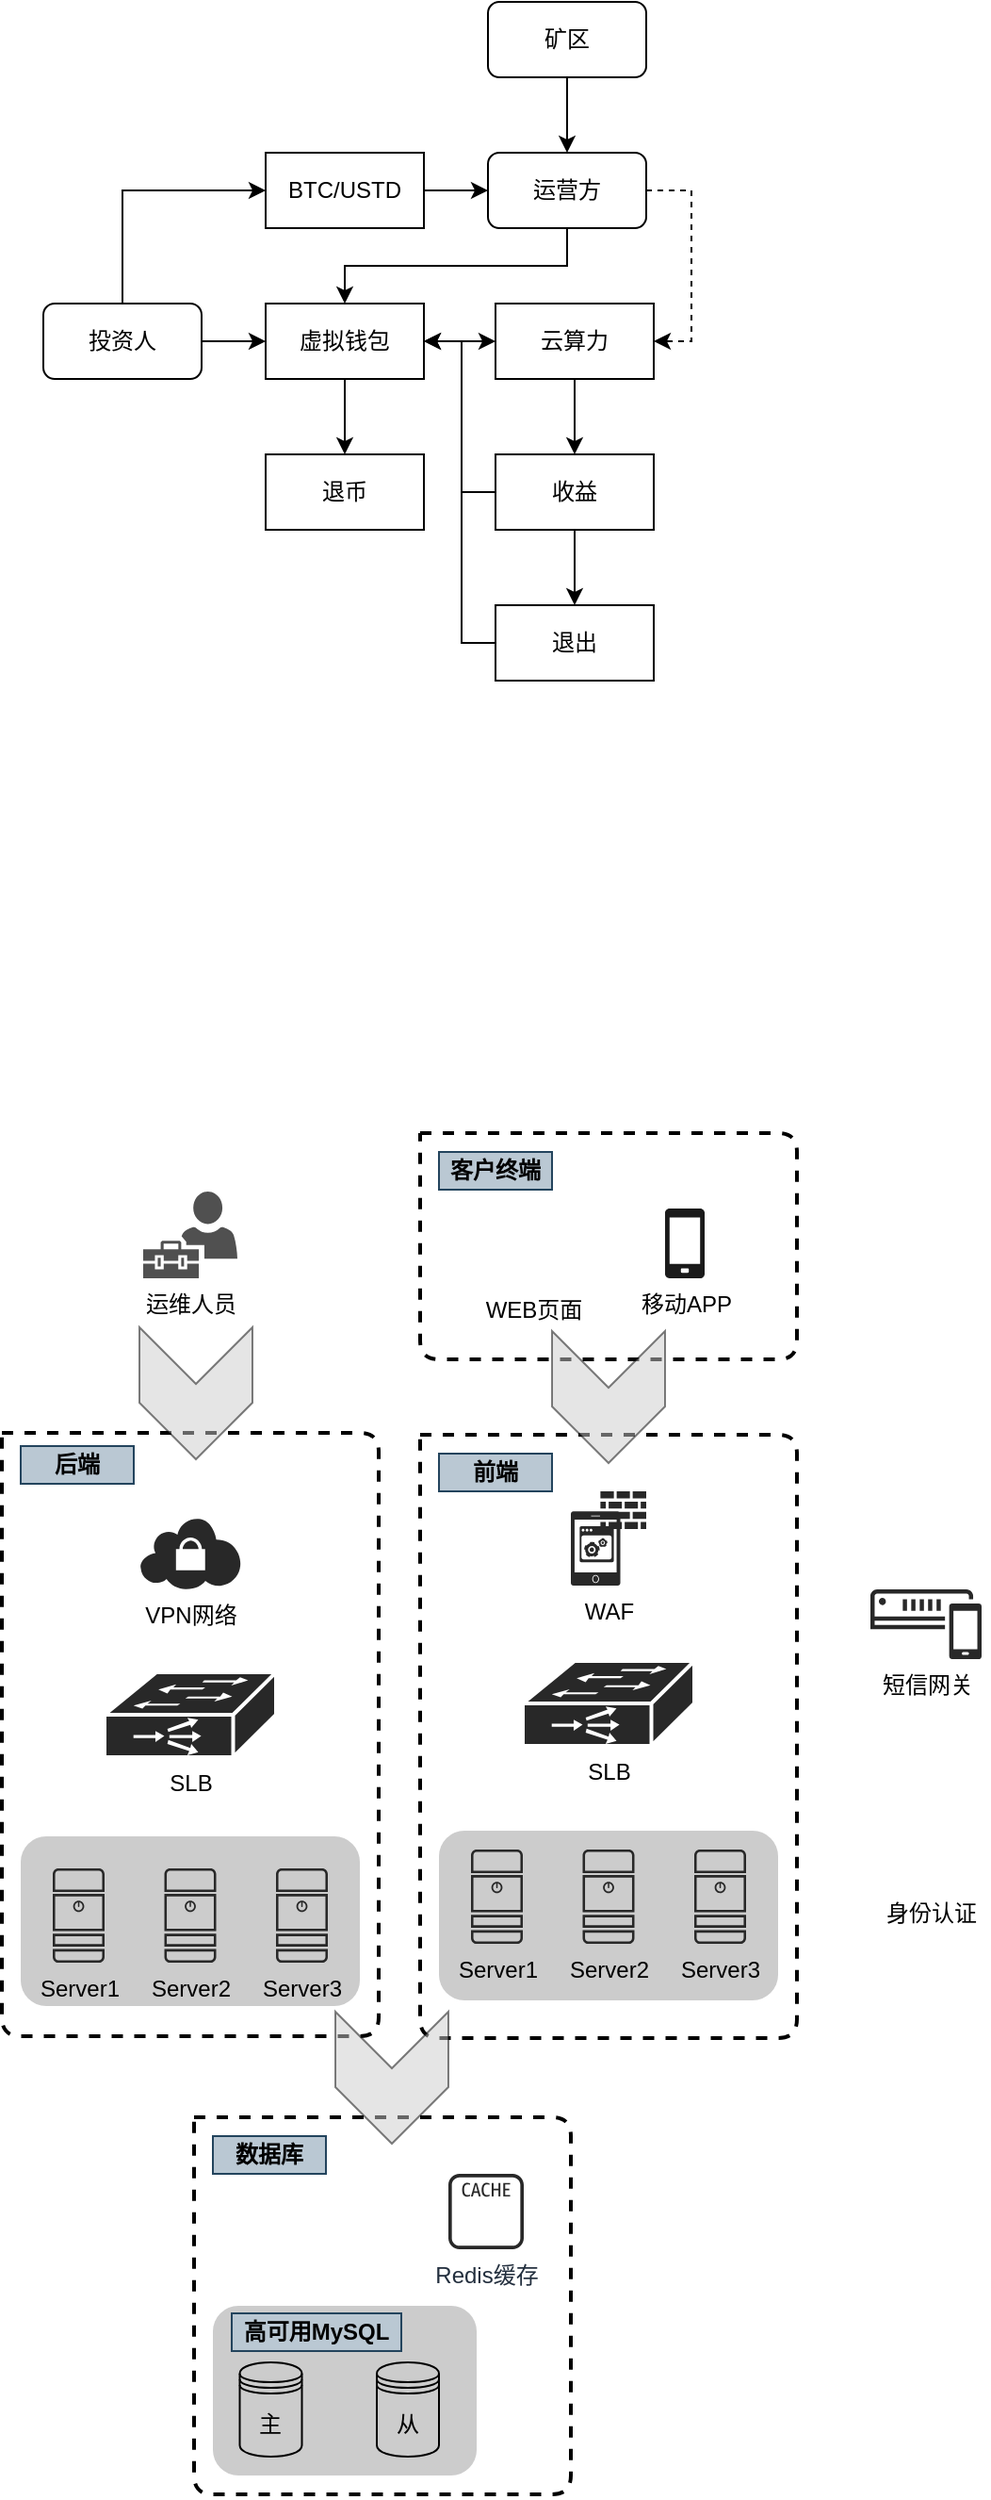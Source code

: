 <mxfile version="13.4.8" type="github">
  <diagram id="Evo9VvHP7VUjuqkq6gIX" name="Page-1">
    <mxGraphModel dx="981" dy="1326" grid="1" gridSize="10" guides="1" tooltips="1" connect="1" arrows="1" fold="1" page="0" pageScale="1" pageWidth="827" pageHeight="1169" math="0" shadow="0">
      <root>
        <mxCell id="0" />
        <mxCell id="1" parent="0" />
        <mxCell id="Z8GrqbCu6CrSlu00cr9A-26" value="" style="rounded=1;whiteSpace=wrap;html=1;fillColor=#CCCCCC;strokeColor=none;" parent="1" vertex="1">
          <mxGeometry x="250" y="490" width="180" height="90" as="geometry" />
        </mxCell>
        <mxCell id="Z8GrqbCu6CrSlu00cr9A-23" value="" style="rounded=1;whiteSpace=wrap;html=1;strokeColor=none;fillColor=#CCCCCC;" parent="1" vertex="1">
          <mxGeometry x="130" y="742" width="140" height="90" as="geometry" />
        </mxCell>
        <mxCell id="Z8GrqbCu6CrSlu00cr9A-2" value="WEB页面" style="shape=image;html=1;verticalAlign=top;verticalLabelPosition=bottom;labelBackgroundColor=#ffffff;imageAspect=0;aspect=fixed;image=https://cdn1.iconfinder.com/data/icons/amenities-outline-ii/48/_computer-128.png" parent="1" vertex="1">
          <mxGeometry x="280" y="160" width="40" height="40" as="geometry" />
        </mxCell>
        <mxCell id="Z8GrqbCu6CrSlu00cr9A-3" value="移动APP" style="pointerEvents=1;shadow=0;dashed=0;html=1;strokeColor=none;labelPosition=center;verticalLabelPosition=bottom;verticalAlign=top;outlineConnect=0;align=center;shape=mxgraph.office.devices.cell_phone_generic;fillColor=#1A1A1A;" parent="1" vertex="1">
          <mxGeometry x="370" y="160" width="21" height="37" as="geometry" />
        </mxCell>
        <mxCell id="Z8GrqbCu6CrSlu00cr9A-4" value="" style="endArrow=none;dashed=1;html=1;strokeWidth=2;" parent="1" edge="1">
          <mxGeometry width="50" height="50" relative="1" as="geometry">
            <mxPoint x="240" y="120" as="sourcePoint" />
            <mxPoint x="240" y="120" as="targetPoint" />
            <Array as="points">
              <mxPoint x="440" y="120" />
              <mxPoint x="440" y="240" />
              <mxPoint x="240" y="240" />
            </Array>
          </mxGeometry>
        </mxCell>
        <mxCell id="Z8GrqbCu6CrSlu00cr9A-5" value="客户终端" style="text;html=1;strokeColor=#23445d;fillColor=#bac8d3;align=center;verticalAlign=middle;whiteSpace=wrap;rounded=0;fontStyle=1" parent="1" vertex="1">
          <mxGeometry x="250" y="130" width="60" height="20" as="geometry" />
        </mxCell>
        <mxCell id="Z8GrqbCu6CrSlu00cr9A-6" value="" style="endArrow=none;dashed=1;html=1;strokeWidth=2;" parent="1" edge="1">
          <mxGeometry width="50" height="50" relative="1" as="geometry">
            <mxPoint x="240" y="280" as="sourcePoint" />
            <mxPoint x="240" y="280" as="targetPoint" />
            <Array as="points">
              <mxPoint x="440" y="280" />
              <mxPoint x="440" y="600" />
              <mxPoint x="240" y="600" />
            </Array>
          </mxGeometry>
        </mxCell>
        <mxCell id="Z8GrqbCu6CrSlu00cr9A-7" value="WAF" style="verticalLabelPosition=bottom;html=1;fillColor=#282828;strokeColor=none;verticalAlign=top;pointerEvents=1;align=center;shape=mxgraph.cisco_safe.security_icons.waf;" parent="1" vertex="1">
          <mxGeometry x="320" y="310" width="40" height="50" as="geometry" />
        </mxCell>
        <mxCell id="Z8GrqbCu6CrSlu00cr9A-10" value="" style="html=1;shadow=0;dashed=0;align=center;verticalAlign=middle;shape=mxgraph.arrows2.arrow;dy=0;dx=30;notch=30;rotation=90;fillColor=#CCCCCC;opacity=50;" parent="1" vertex="1">
          <mxGeometry x="305" y="230" width="70" height="60" as="geometry" />
        </mxCell>
        <mxCell id="Z8GrqbCu6CrSlu00cr9A-11" value="SLB" style="shape=mxgraph.cisco.misc.ios_slb;html=1;dashed=0;strokeColor=#ffffff;strokeWidth=2;verticalLabelPosition=bottom;verticalAlign=top;fillColor=#282828;" parent="1" vertex="1">
          <mxGeometry x="294.5" y="400" width="91" height="45" as="geometry" />
        </mxCell>
        <mxCell id="Z8GrqbCu6CrSlu00cr9A-12" value="Server1" style="points=[[0.015,0.015,0],[0.985,0.015,0],[0.985,0.985,0],[0.015,0.985,0],[0.25,0,0],[0.5,0,0],[0.75,0,0],[1,0.25,0],[1,0.5,0],[1,0.75,0],[0.75,1,0],[0.5,1,0],[0.25,1,0],[0,0.75,0],[0,0.5,0],[0,0.25,0]];verticalLabelPosition=bottom;html=1;verticalAlign=top;aspect=fixed;align=center;pointerEvents=1;shape=mxgraph.cisco19.server;strokeColor=none;fillColor=#282828;" parent="1" vertex="1">
          <mxGeometry x="267" y="500" width="27.5" height="50" as="geometry" />
        </mxCell>
        <mxCell id="Z8GrqbCu6CrSlu00cr9A-13" value="Server2" style="points=[[0.015,0.015,0],[0.985,0.015,0],[0.985,0.985,0],[0.015,0.985,0],[0.25,0,0],[0.5,0,0],[0.75,0,0],[1,0.25,0],[1,0.5,0],[1,0.75,0],[0.75,1,0],[0.5,1,0],[0.25,1,0],[0,0.75,0],[0,0.5,0],[0,0.25,0]];verticalLabelPosition=bottom;html=1;verticalAlign=top;aspect=fixed;align=center;pointerEvents=1;shape=mxgraph.cisco19.server;strokeColor=none;fillColor=#282828;" parent="1" vertex="1">
          <mxGeometry x="326.25" y="500" width="27.5" height="50" as="geometry" />
        </mxCell>
        <mxCell id="Z8GrqbCu6CrSlu00cr9A-14" value="Server3" style="points=[[0.015,0.015,0],[0.985,0.015,0],[0.985,0.985,0],[0.015,0.985,0],[0.25,0,0],[0.5,0,0],[0.75,0,0],[1,0.25,0],[1,0.5,0],[1,0.75,0],[0.75,1,0],[0.5,1,0],[0.25,1,0],[0,0.75,0],[0,0.5,0],[0,0.25,0]];verticalLabelPosition=bottom;html=1;verticalAlign=top;aspect=fixed;align=center;pointerEvents=1;shape=mxgraph.cisco19.server;strokeColor=none;fillColor=#282828;" parent="1" vertex="1">
          <mxGeometry x="385.5" y="500" width="27.5" height="50" as="geometry" />
        </mxCell>
        <mxCell id="Z8GrqbCu6CrSlu00cr9A-15" value="前端" style="text;html=1;strokeColor=#23445d;fillColor=#bac8d3;align=center;verticalAlign=middle;whiteSpace=wrap;rounded=0;fontStyle=1" parent="1" vertex="1">
          <mxGeometry x="250" y="290" width="60" height="20" as="geometry" />
        </mxCell>
        <mxCell id="Z8GrqbCu6CrSlu00cr9A-16" value="" style="endArrow=none;dashed=1;html=1;strokeWidth=2;" parent="1" edge="1">
          <mxGeometry width="50" height="50" relative="1" as="geometry">
            <mxPoint x="120" y="642" as="sourcePoint" />
            <mxPoint x="120" y="642" as="targetPoint" />
            <Array as="points">
              <mxPoint x="320" y="642" />
              <mxPoint x="320" y="842" />
              <mxPoint x="120" y="842" />
            </Array>
          </mxGeometry>
        </mxCell>
        <mxCell id="Z8GrqbCu6CrSlu00cr9A-17" value="数据库" style="text;html=1;strokeColor=#23445d;fillColor=#bac8d3;align=center;verticalAlign=middle;whiteSpace=wrap;rounded=0;fontStyle=1" parent="1" vertex="1">
          <mxGeometry x="130" y="652" width="60" height="20" as="geometry" />
        </mxCell>
        <mxCell id="Z8GrqbCu6CrSlu00cr9A-18" value="Redis缓存" style="outlineConnect=0;fontColor=#232F3E;gradientColor=none;strokeColor=none;dashed=0;verticalLabelPosition=bottom;verticalAlign=top;align=center;html=1;fontSize=12;fontStyle=0;aspect=fixed;pointerEvents=1;shape=mxgraph.aws4.cache_node;fillColor=#282828;" parent="1" vertex="1">
          <mxGeometry x="255" y="672" width="40" height="40" as="geometry" />
        </mxCell>
        <mxCell id="Z8GrqbCu6CrSlu00cr9A-20" value="主" style="shape=datastore;whiteSpace=wrap;html=1;fillColor=none;" parent="1" vertex="1">
          <mxGeometry x="144.25" y="772" width="33" height="50" as="geometry" />
        </mxCell>
        <mxCell id="Z8GrqbCu6CrSlu00cr9A-21" value="从" style="shape=datastore;whiteSpace=wrap;html=1;fillColor=none;" parent="1" vertex="1">
          <mxGeometry x="217" y="772" width="33" height="50" as="geometry" />
        </mxCell>
        <mxCell id="Z8GrqbCu6CrSlu00cr9A-24" value="高可用MySQL" style="text;html=1;strokeColor=#23445d;fillColor=#bac8d3;align=center;verticalAlign=middle;whiteSpace=wrap;rounded=0;fontStyle=1" parent="1" vertex="1">
          <mxGeometry x="140" y="746" width="90" height="20" as="geometry" />
        </mxCell>
        <mxCell id="Z8GrqbCu6CrSlu00cr9A-27" value="" style="endArrow=none;dashed=1;html=1;strokeWidth=2;" parent="1" edge="1">
          <mxGeometry width="50" height="50" relative="1" as="geometry">
            <mxPoint x="18" y="279" as="sourcePoint" />
            <mxPoint x="18" y="279" as="targetPoint" />
            <Array as="points">
              <mxPoint x="218" y="279" />
              <mxPoint x="218" y="599" />
              <mxPoint x="18" y="599" />
            </Array>
          </mxGeometry>
        </mxCell>
        <mxCell id="Z8GrqbCu6CrSlu00cr9A-28" value="后端" style="text;html=1;strokeColor=#23445d;fillColor=#bac8d3;align=center;verticalAlign=middle;whiteSpace=wrap;rounded=0;fontStyle=1" parent="1" vertex="1">
          <mxGeometry x="28" y="286" width="60" height="20" as="geometry" />
        </mxCell>
        <mxCell id="Z8GrqbCu6CrSlu00cr9A-29" value="运维人员" style="pointerEvents=1;shadow=0;dashed=0;html=1;strokeColor=none;labelPosition=center;verticalLabelPosition=bottom;verticalAlign=top;align=center;fillColor=#505050;shape=mxgraph.mscae.intune.user_management" parent="1" vertex="1">
          <mxGeometry x="93" y="151" width="50" height="46" as="geometry" />
        </mxCell>
        <mxCell id="Z8GrqbCu6CrSlu00cr9A-37" value="VPN网络" style="shadow=0;dashed=0;html=1;strokeColor=none;labelPosition=center;verticalLabelPosition=bottom;verticalAlign=top;align=center;outlineConnect=0;shape=mxgraph.veeam.vpn;fillColor=#282828;" parent="1" vertex="1">
          <mxGeometry x="91" y="324" width="54" height="38" as="geometry" />
        </mxCell>
        <mxCell id="Z8GrqbCu6CrSlu00cr9A-38" value="SLB" style="shape=mxgraph.cisco.misc.ios_slb;html=1;dashed=0;strokeColor=#ffffff;strokeWidth=2;verticalLabelPosition=bottom;verticalAlign=top;fillColor=#282828;" parent="1" vertex="1">
          <mxGeometry x="72.5" y="406" width="91" height="45" as="geometry" />
        </mxCell>
        <mxCell id="Z8GrqbCu6CrSlu00cr9A-39" value="" style="rounded=1;whiteSpace=wrap;html=1;fillColor=#CCCCCC;strokeColor=none;" parent="1" vertex="1">
          <mxGeometry x="28" y="493" width="180" height="90" as="geometry" />
        </mxCell>
        <mxCell id="Z8GrqbCu6CrSlu00cr9A-41" value="Server1" style="points=[[0.015,0.015,0],[0.985,0.015,0],[0.985,0.985,0],[0.015,0.985,0],[0.25,0,0],[0.5,0,0],[0.75,0,0],[1,0.25,0],[1,0.5,0],[1,0.75,0],[0.75,1,0],[0.5,1,0],[0.25,1,0],[0,0.75,0],[0,0.5,0],[0,0.25,0]];verticalLabelPosition=bottom;html=1;verticalAlign=top;aspect=fixed;align=center;pointerEvents=1;shape=mxgraph.cisco19.server;strokeColor=none;fillColor=#282828;" parent="1" vertex="1">
          <mxGeometry x="45" y="510" width="27.5" height="50" as="geometry" />
        </mxCell>
        <mxCell id="Z8GrqbCu6CrSlu00cr9A-42" value="Server2" style="points=[[0.015,0.015,0],[0.985,0.015,0],[0.985,0.985,0],[0.015,0.985,0],[0.25,0,0],[0.5,0,0],[0.75,0,0],[1,0.25,0],[1,0.5,0],[1,0.75,0],[0.75,1,0],[0.5,1,0],[0.25,1,0],[0,0.75,0],[0,0.5,0],[0,0.25,0]];verticalLabelPosition=bottom;html=1;verticalAlign=top;aspect=fixed;align=center;pointerEvents=1;shape=mxgraph.cisco19.server;strokeColor=none;fillColor=#282828;" parent="1" vertex="1">
          <mxGeometry x="104.25" y="510" width="27.5" height="50" as="geometry" />
        </mxCell>
        <mxCell id="Z8GrqbCu6CrSlu00cr9A-43" value="Server3" style="points=[[0.015,0.015,0],[0.985,0.015,0],[0.985,0.985,0],[0.015,0.985,0],[0.25,0,0],[0.5,0,0],[0.75,0,0],[1,0.25,0],[1,0.5,0],[1,0.75,0],[0.75,1,0],[0.5,1,0],[0.25,1,0],[0,0.75,0],[0,0.5,0],[0,0.25,0]];verticalLabelPosition=bottom;html=1;verticalAlign=top;aspect=fixed;align=center;pointerEvents=1;shape=mxgraph.cisco19.server;strokeColor=none;fillColor=#282828;" parent="1" vertex="1">
          <mxGeometry x="163.5" y="510" width="27.5" height="50" as="geometry" />
        </mxCell>
        <mxCell id="Z8GrqbCu6CrSlu00cr9A-44" value="" style="html=1;shadow=0;dashed=0;align=center;verticalAlign=middle;shape=mxgraph.arrows2.arrow;dy=0;dx=30;notch=30;rotation=90;fillColor=#CCCCCC;opacity=50;" parent="1" vertex="1">
          <mxGeometry x="86" y="228" width="70" height="60" as="geometry" />
        </mxCell>
        <mxCell id="Z8GrqbCu6CrSlu00cr9A-45" value="" style="html=1;shadow=0;dashed=0;align=center;verticalAlign=middle;shape=mxgraph.arrows2.arrow;dy=0;dx=30;notch=30;rotation=90;fillColor=#CCCCCC;opacity=50;" parent="1" vertex="1">
          <mxGeometry x="190" y="591" width="70" height="60" as="geometry" />
        </mxCell>
        <mxCell id="Z8GrqbCu6CrSlu00cr9A-46" value="短信网关" style="pointerEvents=1;shadow=0;dashed=0;html=1;strokeColor=none;labelPosition=center;verticalLabelPosition=bottom;verticalAlign=top;outlineConnect=0;align=center;shape=mxgraph.office.communications.sms_gateway;fillColor=#282828;" parent="1" vertex="1">
          <mxGeometry x="479" y="362" width="59" height="37" as="geometry" />
        </mxCell>
        <mxCell id="Z8GrqbCu6CrSlu00cr9A-48" value="身份认证" style="shape=image;html=1;verticalAlign=top;verticalLabelPosition=bottom;labelBackgroundColor=#ffffff;imageAspect=0;aspect=fixed;image=https://cdn2.iconfinder.com/data/icons/essential-web-4/50/contact-person-id-identity-badge-128.png;fillColor=#282828;" parent="1" vertex="1">
          <mxGeometry x="479" y="457" width="63" height="63" as="geometry" />
        </mxCell>
        <mxCell id="uj9Z7__f6-0-kD6uM8BS-3" style="edgeStyle=orthogonalEdgeStyle;rounded=0;orthogonalLoop=1;jettySize=auto;html=1;exitX=0.5;exitY=0;exitDx=0;exitDy=0;entryX=0;entryY=0.5;entryDx=0;entryDy=0;" edge="1" parent="1" source="uj9Z7__f6-0-kD6uM8BS-1" target="uj9Z7__f6-0-kD6uM8BS-2">
          <mxGeometry relative="1" as="geometry" />
        </mxCell>
        <mxCell id="uj9Z7__f6-0-kD6uM8BS-10" style="edgeStyle=orthogonalEdgeStyle;rounded=0;orthogonalLoop=1;jettySize=auto;html=1;exitX=1;exitY=0.5;exitDx=0;exitDy=0;" edge="1" parent="1" source="uj9Z7__f6-0-kD6uM8BS-1" target="uj9Z7__f6-0-kD6uM8BS-8">
          <mxGeometry relative="1" as="geometry" />
        </mxCell>
        <mxCell id="uj9Z7__f6-0-kD6uM8BS-1" value="投资人" style="rounded=1;whiteSpace=wrap;html=1;" vertex="1" parent="1">
          <mxGeometry x="40" y="-320" width="84" height="40" as="geometry" />
        </mxCell>
        <mxCell id="uj9Z7__f6-0-kD6uM8BS-5" style="edgeStyle=orthogonalEdgeStyle;rounded=0;orthogonalLoop=1;jettySize=auto;html=1;exitX=1;exitY=0.5;exitDx=0;exitDy=0;" edge="1" parent="1" source="uj9Z7__f6-0-kD6uM8BS-2" target="uj9Z7__f6-0-kD6uM8BS-4">
          <mxGeometry relative="1" as="geometry" />
        </mxCell>
        <mxCell id="uj9Z7__f6-0-kD6uM8BS-2" value="BTC/USTD" style="rounded=0;whiteSpace=wrap;html=1;" vertex="1" parent="1">
          <mxGeometry x="158" y="-400" width="84" height="40" as="geometry" />
        </mxCell>
        <mxCell id="uj9Z7__f6-0-kD6uM8BS-9" style="edgeStyle=orthogonalEdgeStyle;rounded=0;orthogonalLoop=1;jettySize=auto;html=1;exitX=0.5;exitY=1;exitDx=0;exitDy=0;entryX=0.5;entryY=0;entryDx=0;entryDy=0;" edge="1" parent="1" source="uj9Z7__f6-0-kD6uM8BS-4" target="uj9Z7__f6-0-kD6uM8BS-8">
          <mxGeometry relative="1" as="geometry" />
        </mxCell>
        <mxCell id="uj9Z7__f6-0-kD6uM8BS-21" style="edgeStyle=orthogonalEdgeStyle;rounded=0;orthogonalLoop=1;jettySize=auto;html=1;exitX=1;exitY=0.5;exitDx=0;exitDy=0;entryX=1;entryY=0.5;entryDx=0;entryDy=0;dashed=1;" edge="1" parent="1" source="uj9Z7__f6-0-kD6uM8BS-4" target="uj9Z7__f6-0-kD6uM8BS-13">
          <mxGeometry relative="1" as="geometry" />
        </mxCell>
        <mxCell id="uj9Z7__f6-0-kD6uM8BS-4" value="运营方" style="rounded=1;whiteSpace=wrap;html=1;" vertex="1" parent="1">
          <mxGeometry x="276" y="-400" width="84" height="40" as="geometry" />
        </mxCell>
        <mxCell id="uj9Z7__f6-0-kD6uM8BS-7" style="edgeStyle=orthogonalEdgeStyle;rounded=0;orthogonalLoop=1;jettySize=auto;html=1;exitX=0.5;exitY=1;exitDx=0;exitDy=0;" edge="1" parent="1" source="uj9Z7__f6-0-kD6uM8BS-6" target="uj9Z7__f6-0-kD6uM8BS-4">
          <mxGeometry relative="1" as="geometry" />
        </mxCell>
        <mxCell id="uj9Z7__f6-0-kD6uM8BS-6" value="矿区" style="rounded=1;whiteSpace=wrap;html=1;" vertex="1" parent="1">
          <mxGeometry x="276" y="-480" width="84" height="40" as="geometry" />
        </mxCell>
        <mxCell id="uj9Z7__f6-0-kD6uM8BS-12" style="edgeStyle=orthogonalEdgeStyle;rounded=0;orthogonalLoop=1;jettySize=auto;html=1;exitX=0.5;exitY=1;exitDx=0;exitDy=0;" edge="1" parent="1" source="uj9Z7__f6-0-kD6uM8BS-8" target="uj9Z7__f6-0-kD6uM8BS-11">
          <mxGeometry relative="1" as="geometry" />
        </mxCell>
        <mxCell id="uj9Z7__f6-0-kD6uM8BS-16" style="edgeStyle=orthogonalEdgeStyle;rounded=0;orthogonalLoop=1;jettySize=auto;html=1;exitX=1;exitY=0.5;exitDx=0;exitDy=0;" edge="1" parent="1" source="uj9Z7__f6-0-kD6uM8BS-8" target="uj9Z7__f6-0-kD6uM8BS-13">
          <mxGeometry relative="1" as="geometry" />
        </mxCell>
        <mxCell id="uj9Z7__f6-0-kD6uM8BS-8" value="虚拟钱包" style="rounded=0;whiteSpace=wrap;html=1;" vertex="1" parent="1">
          <mxGeometry x="158" y="-320" width="84" height="40" as="geometry" />
        </mxCell>
        <mxCell id="uj9Z7__f6-0-kD6uM8BS-11" value="退币" style="rounded=0;whiteSpace=wrap;html=1;" vertex="1" parent="1">
          <mxGeometry x="158" y="-240" width="84" height="40" as="geometry" />
        </mxCell>
        <mxCell id="uj9Z7__f6-0-kD6uM8BS-17" style="edgeStyle=orthogonalEdgeStyle;rounded=0;orthogonalLoop=1;jettySize=auto;html=1;exitX=0.5;exitY=1;exitDx=0;exitDy=0;" edge="1" parent="1" source="uj9Z7__f6-0-kD6uM8BS-13" target="uj9Z7__f6-0-kD6uM8BS-14">
          <mxGeometry relative="1" as="geometry" />
        </mxCell>
        <mxCell id="uj9Z7__f6-0-kD6uM8BS-13" value="云算力" style="rounded=0;whiteSpace=wrap;html=1;" vertex="1" parent="1">
          <mxGeometry x="280" y="-320" width="84" height="40" as="geometry" />
        </mxCell>
        <mxCell id="uj9Z7__f6-0-kD6uM8BS-18" style="edgeStyle=orthogonalEdgeStyle;rounded=0;orthogonalLoop=1;jettySize=auto;html=1;exitX=0.5;exitY=1;exitDx=0;exitDy=0;" edge="1" parent="1" source="uj9Z7__f6-0-kD6uM8BS-14" target="uj9Z7__f6-0-kD6uM8BS-15">
          <mxGeometry relative="1" as="geometry" />
        </mxCell>
        <mxCell id="uj9Z7__f6-0-kD6uM8BS-19" style="edgeStyle=orthogonalEdgeStyle;rounded=0;orthogonalLoop=1;jettySize=auto;html=1;exitX=0;exitY=0.5;exitDx=0;exitDy=0;entryX=1;entryY=0.5;entryDx=0;entryDy=0;" edge="1" parent="1" source="uj9Z7__f6-0-kD6uM8BS-14" target="uj9Z7__f6-0-kD6uM8BS-8">
          <mxGeometry relative="1" as="geometry">
            <Array as="points">
              <mxPoint x="262" y="-220" />
              <mxPoint x="262" y="-300" />
            </Array>
          </mxGeometry>
        </mxCell>
        <mxCell id="uj9Z7__f6-0-kD6uM8BS-14" value="收益" style="rounded=0;whiteSpace=wrap;html=1;" vertex="1" parent="1">
          <mxGeometry x="280" y="-240" width="84" height="40" as="geometry" />
        </mxCell>
        <mxCell id="uj9Z7__f6-0-kD6uM8BS-20" style="edgeStyle=orthogonalEdgeStyle;rounded=0;orthogonalLoop=1;jettySize=auto;html=1;exitX=0;exitY=0.5;exitDx=0;exitDy=0;entryX=1;entryY=0.5;entryDx=0;entryDy=0;" edge="1" parent="1" source="uj9Z7__f6-0-kD6uM8BS-15" target="uj9Z7__f6-0-kD6uM8BS-8">
          <mxGeometry relative="1" as="geometry">
            <Array as="points">
              <mxPoint x="262" y="-140" />
              <mxPoint x="262" y="-300" />
            </Array>
          </mxGeometry>
        </mxCell>
        <mxCell id="uj9Z7__f6-0-kD6uM8BS-15" value="退出" style="rounded=0;whiteSpace=wrap;html=1;" vertex="1" parent="1">
          <mxGeometry x="280" y="-160" width="84" height="40" as="geometry" />
        </mxCell>
      </root>
    </mxGraphModel>
  </diagram>
</mxfile>
